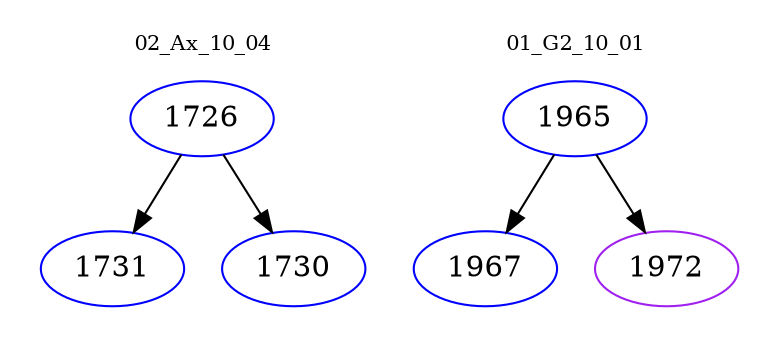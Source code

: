 digraph{
subgraph cluster_0 {
color = white
label = "02_Ax_10_04";
fontsize=10;
T0_1726 [label="1726", color="blue"]
T0_1726 -> T0_1731 [color="black"]
T0_1731 [label="1731", color="blue"]
T0_1726 -> T0_1730 [color="black"]
T0_1730 [label="1730", color="blue"]
}
subgraph cluster_1 {
color = white
label = "01_G2_10_01";
fontsize=10;
T1_1965 [label="1965", color="blue"]
T1_1965 -> T1_1967 [color="black"]
T1_1967 [label="1967", color="blue"]
T1_1965 -> T1_1972 [color="black"]
T1_1972 [label="1972", color="purple"]
}
}
